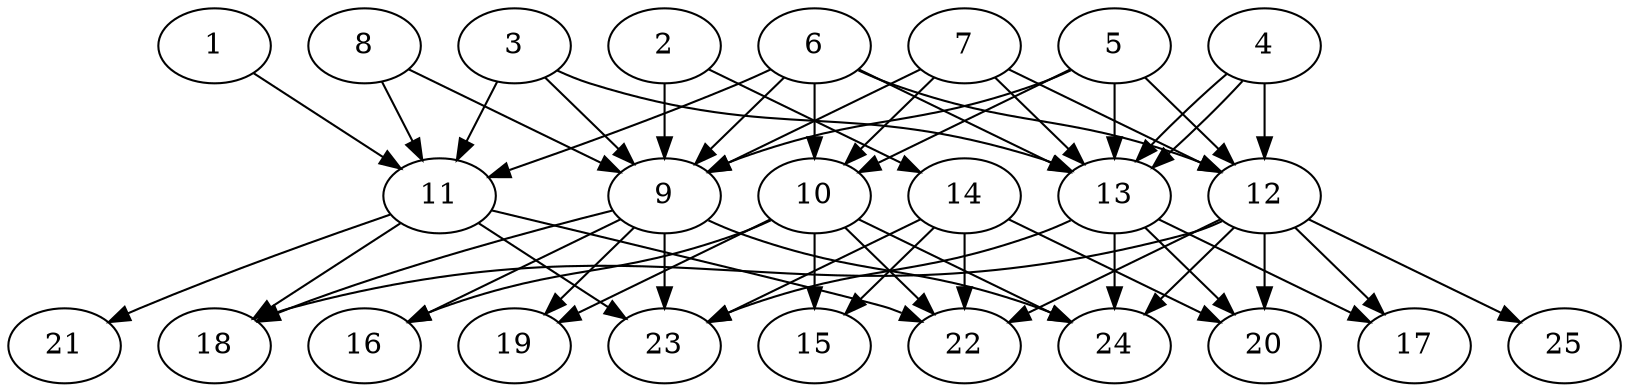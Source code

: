 // DAG automatically generated by daggen at Thu Oct  3 14:00:39 2019
// ./daggen --dot -n 25 --ccr 0.5 --fat 0.7 --regular 0.7 --density 0.7 --mindata 5242880 --maxdata 52428800 
digraph G {
  1 [size="51193856", alpha="0.17", expect_size="25596928"] 
  1 -> 11 [size ="25596928"]
  2 [size="32835584", alpha="0.02", expect_size="16417792"] 
  2 -> 9 [size ="16417792"]
  2 -> 14 [size ="16417792"]
  3 [size="37488640", alpha="0.19", expect_size="18744320"] 
  3 -> 9 [size ="18744320"]
  3 -> 11 [size ="18744320"]
  3 -> 13 [size ="18744320"]
  4 [size="64827392", alpha="0.07", expect_size="32413696"] 
  4 -> 12 [size ="32413696"]
  4 -> 13 [size ="32413696"]
  4 -> 13 [size ="32413696"]
  5 [size="103340032", alpha="0.11", expect_size="51670016"] 
  5 -> 9 [size ="51670016"]
  5 -> 10 [size ="51670016"]
  5 -> 12 [size ="51670016"]
  5 -> 13 [size ="51670016"]
  6 [size="56604672", alpha="0.15", expect_size="28302336"] 
  6 -> 9 [size ="28302336"]
  6 -> 10 [size ="28302336"]
  6 -> 11 [size ="28302336"]
  6 -> 12 [size ="28302336"]
  6 -> 13 [size ="28302336"]
  7 [size="74743808", alpha="0.14", expect_size="37371904"] 
  7 -> 9 [size ="37371904"]
  7 -> 10 [size ="37371904"]
  7 -> 12 [size ="37371904"]
  7 -> 13 [size ="37371904"]
  8 [size="34334720", alpha="0.03", expect_size="17167360"] 
  8 -> 9 [size ="17167360"]
  8 -> 11 [size ="17167360"]
  9 [size="80695296", alpha="0.03", expect_size="40347648"] 
  9 -> 16 [size ="40347648"]
  9 -> 18 [size ="40347648"]
  9 -> 19 [size ="40347648"]
  9 -> 23 [size ="40347648"]
  9 -> 24 [size ="40347648"]
  10 [size="47108096", alpha="0.04", expect_size="23554048"] 
  10 -> 15 [size ="23554048"]
  10 -> 16 [size ="23554048"]
  10 -> 19 [size ="23554048"]
  10 -> 22 [size ="23554048"]
  10 -> 24 [size ="23554048"]
  11 [size="38877184", alpha="0.03", expect_size="19438592"] 
  11 -> 18 [size ="19438592"]
  11 -> 21 [size ="19438592"]
  11 -> 22 [size ="19438592"]
  11 -> 23 [size ="19438592"]
  12 [size="23160832", alpha="0.02", expect_size="11580416"] 
  12 -> 17 [size ="11580416"]
  12 -> 18 [size ="11580416"]
  12 -> 20 [size ="11580416"]
  12 -> 22 [size ="11580416"]
  12 -> 24 [size ="11580416"]
  12 -> 25 [size ="11580416"]
  13 [size="32600064", alpha="0.07", expect_size="16300032"] 
  13 -> 17 [size ="16300032"]
  13 -> 20 [size ="16300032"]
  13 -> 23 [size ="16300032"]
  13 -> 24 [size ="16300032"]
  14 [size="26140672", alpha="0.04", expect_size="13070336"] 
  14 -> 15 [size ="13070336"]
  14 -> 20 [size ="13070336"]
  14 -> 22 [size ="13070336"]
  14 -> 23 [size ="13070336"]
  15 [size="57161728", alpha="0.17", expect_size="28580864"] 
  16 [size="16582656", alpha="0.01", expect_size="8291328"] 
  17 [size="85360640", alpha="0.14", expect_size="42680320"] 
  18 [size="54933504", alpha="0.04", expect_size="27466752"] 
  19 [size="68059136", alpha="0.05", expect_size="34029568"] 
  20 [size="81477632", alpha="0.14", expect_size="40738816"] 
  21 [size="98416640", alpha="0.12", expect_size="49208320"] 
  22 [size="19105792", alpha="0.14", expect_size="9552896"] 
  23 [size="29120512", alpha="0.03", expect_size="14560256"] 
  24 [size="61702144", alpha="0.02", expect_size="30851072"] 
  25 [size="82536448", alpha="0.02", expect_size="41268224"] 
}
